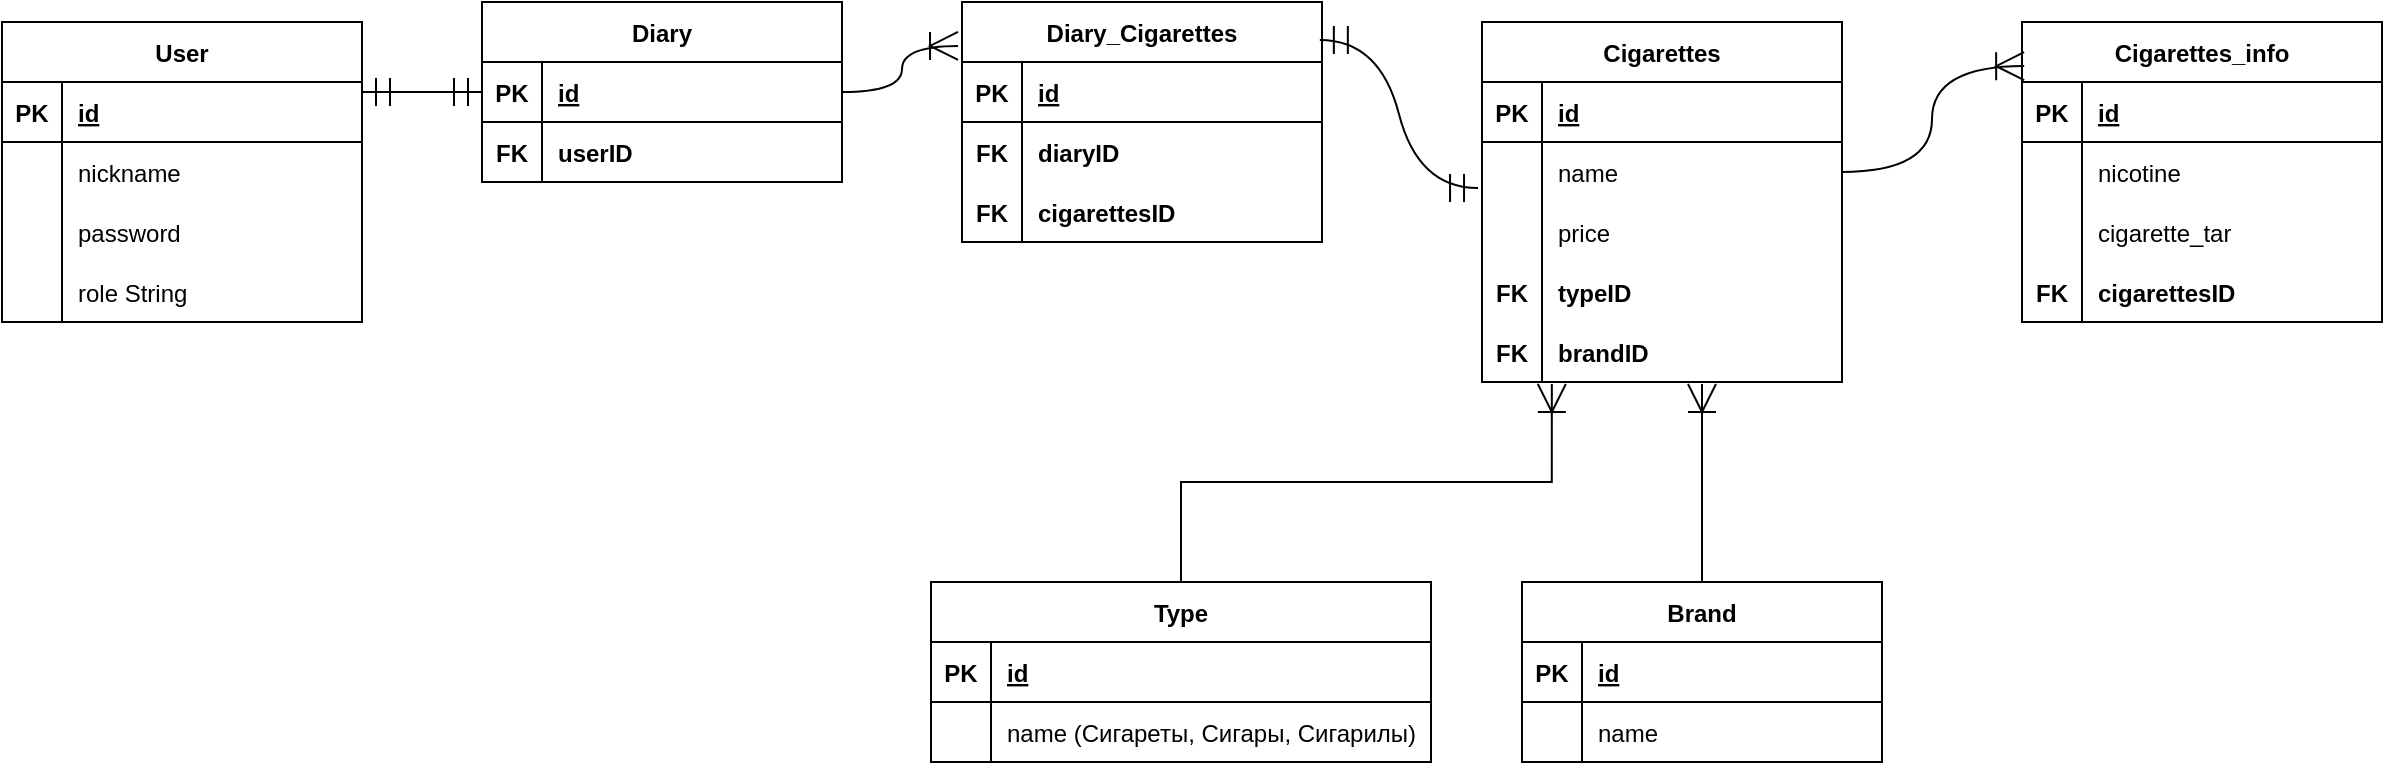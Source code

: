 <mxfile version="20.8.0" type="device"><diagram id="LQYx-QbCP8n7EV_rch3a" name="Страница 1"><mxGraphModel dx="2603" dy="764" grid="1" gridSize="10" guides="1" tooltips="1" connect="1" arrows="1" fold="1" page="1" pageScale="1" pageWidth="1169" pageHeight="827" math="0" shadow="0"><root><mxCell id="0"/><mxCell id="1" parent="0"/><mxCell id="upcpvD45nltauoaocapQ-5" value="User" style="shape=table;startSize=30;container=1;collapsible=1;childLayout=tableLayout;fixedRows=1;rowLines=0;fontStyle=1;align=center;resizeLast=1;" parent="1" vertex="1"><mxGeometry x="-130" y="210" width="180" height="150" as="geometry"/></mxCell><mxCell id="upcpvD45nltauoaocapQ-6" value="" style="shape=tableRow;horizontal=0;startSize=0;swimlaneHead=0;swimlaneBody=0;fillColor=none;collapsible=0;dropTarget=0;points=[[0,0.5],[1,0.5]];portConstraint=eastwest;top=0;left=0;right=0;bottom=1;" parent="upcpvD45nltauoaocapQ-5" vertex="1"><mxGeometry y="30" width="180" height="30" as="geometry"/></mxCell><mxCell id="upcpvD45nltauoaocapQ-7" value="PK" style="shape=partialRectangle;connectable=0;fillColor=none;top=0;left=0;bottom=0;right=0;fontStyle=1;overflow=hidden;" parent="upcpvD45nltauoaocapQ-6" vertex="1"><mxGeometry width="30" height="30" as="geometry"><mxRectangle width="30" height="30" as="alternateBounds"/></mxGeometry></mxCell><mxCell id="upcpvD45nltauoaocapQ-8" value="id" style="shape=partialRectangle;connectable=0;fillColor=none;top=0;left=0;bottom=0;right=0;align=left;spacingLeft=6;fontStyle=5;overflow=hidden;" parent="upcpvD45nltauoaocapQ-6" vertex="1"><mxGeometry x="30" width="150" height="30" as="geometry"><mxRectangle width="150" height="30" as="alternateBounds"/></mxGeometry></mxCell><mxCell id="upcpvD45nltauoaocapQ-9" value="" style="shape=tableRow;horizontal=0;startSize=0;swimlaneHead=0;swimlaneBody=0;fillColor=none;collapsible=0;dropTarget=0;points=[[0,0.5],[1,0.5]];portConstraint=eastwest;top=0;left=0;right=0;bottom=0;" parent="upcpvD45nltauoaocapQ-5" vertex="1"><mxGeometry y="60" width="180" height="30" as="geometry"/></mxCell><mxCell id="upcpvD45nltauoaocapQ-10" value="" style="shape=partialRectangle;connectable=0;fillColor=none;top=0;left=0;bottom=0;right=0;editable=1;overflow=hidden;" parent="upcpvD45nltauoaocapQ-9" vertex="1"><mxGeometry width="30" height="30" as="geometry"><mxRectangle width="30" height="30" as="alternateBounds"/></mxGeometry></mxCell><mxCell id="upcpvD45nltauoaocapQ-11" value="nickname" style="shape=partialRectangle;connectable=0;fillColor=none;top=0;left=0;bottom=0;right=0;align=left;spacingLeft=6;overflow=hidden;" parent="upcpvD45nltauoaocapQ-9" vertex="1"><mxGeometry x="30" width="150" height="30" as="geometry"><mxRectangle width="150" height="30" as="alternateBounds"/></mxGeometry></mxCell><mxCell id="upcpvD45nltauoaocapQ-12" value="" style="shape=tableRow;horizontal=0;startSize=0;swimlaneHead=0;swimlaneBody=0;fillColor=none;collapsible=0;dropTarget=0;points=[[0,0.5],[1,0.5]];portConstraint=eastwest;top=0;left=0;right=0;bottom=0;" parent="upcpvD45nltauoaocapQ-5" vertex="1"><mxGeometry y="90" width="180" height="30" as="geometry"/></mxCell><mxCell id="upcpvD45nltauoaocapQ-13" value="" style="shape=partialRectangle;connectable=0;fillColor=none;top=0;left=0;bottom=0;right=0;editable=1;overflow=hidden;" parent="upcpvD45nltauoaocapQ-12" vertex="1"><mxGeometry width="30" height="30" as="geometry"><mxRectangle width="30" height="30" as="alternateBounds"/></mxGeometry></mxCell><mxCell id="upcpvD45nltauoaocapQ-14" value="password" style="shape=partialRectangle;connectable=0;fillColor=none;top=0;left=0;bottom=0;right=0;align=left;spacingLeft=6;overflow=hidden;" parent="upcpvD45nltauoaocapQ-12" vertex="1"><mxGeometry x="30" width="150" height="30" as="geometry"><mxRectangle width="150" height="30" as="alternateBounds"/></mxGeometry></mxCell><mxCell id="upcpvD45nltauoaocapQ-15" value="" style="shape=tableRow;horizontal=0;startSize=0;swimlaneHead=0;swimlaneBody=0;fillColor=none;collapsible=0;dropTarget=0;points=[[0,0.5],[1,0.5]];portConstraint=eastwest;top=0;left=0;right=0;bottom=0;" parent="upcpvD45nltauoaocapQ-5" vertex="1"><mxGeometry y="120" width="180" height="30" as="geometry"/></mxCell><mxCell id="upcpvD45nltauoaocapQ-16" value="" style="shape=partialRectangle;connectable=0;fillColor=none;top=0;left=0;bottom=0;right=0;editable=1;overflow=hidden;" parent="upcpvD45nltauoaocapQ-15" vertex="1"><mxGeometry width="30" height="30" as="geometry"><mxRectangle width="30" height="30" as="alternateBounds"/></mxGeometry></mxCell><mxCell id="upcpvD45nltauoaocapQ-17" value="role String" style="shape=partialRectangle;connectable=0;fillColor=none;top=0;left=0;bottom=0;right=0;align=left;spacingLeft=6;overflow=hidden;" parent="upcpvD45nltauoaocapQ-15" vertex="1"><mxGeometry x="30" width="150" height="30" as="geometry"><mxRectangle width="150" height="30" as="alternateBounds"/></mxGeometry></mxCell><mxCell id="upcpvD45nltauoaocapQ-18" value="Cigarettes" style="shape=table;startSize=30;container=1;collapsible=1;childLayout=tableLayout;fixedRows=1;rowLines=0;fontStyle=1;align=center;resizeLast=1;" parent="1" vertex="1"><mxGeometry x="610" y="210" width="180" height="180" as="geometry"/></mxCell><mxCell id="upcpvD45nltauoaocapQ-19" value="" style="shape=tableRow;horizontal=0;startSize=0;swimlaneHead=0;swimlaneBody=0;fillColor=none;collapsible=0;dropTarget=0;points=[[0,0.5],[1,0.5]];portConstraint=eastwest;top=0;left=0;right=0;bottom=1;" parent="upcpvD45nltauoaocapQ-18" vertex="1"><mxGeometry y="30" width="180" height="30" as="geometry"/></mxCell><mxCell id="upcpvD45nltauoaocapQ-20" value="PK" style="shape=partialRectangle;connectable=0;fillColor=none;top=0;left=0;bottom=0;right=0;fontStyle=1;overflow=hidden;" parent="upcpvD45nltauoaocapQ-19" vertex="1"><mxGeometry width="30" height="30" as="geometry"><mxRectangle width="30" height="30" as="alternateBounds"/></mxGeometry></mxCell><mxCell id="upcpvD45nltauoaocapQ-21" value="id" style="shape=partialRectangle;connectable=0;fillColor=none;top=0;left=0;bottom=0;right=0;align=left;spacingLeft=6;fontStyle=5;overflow=hidden;" parent="upcpvD45nltauoaocapQ-19" vertex="1"><mxGeometry x="30" width="150" height="30" as="geometry"><mxRectangle width="150" height="30" as="alternateBounds"/></mxGeometry></mxCell><mxCell id="upcpvD45nltauoaocapQ-22" value="" style="shape=tableRow;horizontal=0;startSize=0;swimlaneHead=0;swimlaneBody=0;fillColor=none;collapsible=0;dropTarget=0;points=[[0,0.5],[1,0.5]];portConstraint=eastwest;top=0;left=0;right=0;bottom=0;" parent="upcpvD45nltauoaocapQ-18" vertex="1"><mxGeometry y="60" width="180" height="30" as="geometry"/></mxCell><mxCell id="upcpvD45nltauoaocapQ-23" value="" style="shape=partialRectangle;connectable=0;fillColor=none;top=0;left=0;bottom=0;right=0;editable=1;overflow=hidden;" parent="upcpvD45nltauoaocapQ-22" vertex="1"><mxGeometry width="30" height="30" as="geometry"><mxRectangle width="30" height="30" as="alternateBounds"/></mxGeometry></mxCell><mxCell id="upcpvD45nltauoaocapQ-24" value="name" style="shape=partialRectangle;connectable=0;fillColor=none;top=0;left=0;bottom=0;right=0;align=left;spacingLeft=6;overflow=hidden;" parent="upcpvD45nltauoaocapQ-22" vertex="1"><mxGeometry x="30" width="150" height="30" as="geometry"><mxRectangle width="150" height="30" as="alternateBounds"/></mxGeometry></mxCell><mxCell id="upcpvD45nltauoaocapQ-25" value="" style="shape=tableRow;horizontal=0;startSize=0;swimlaneHead=0;swimlaneBody=0;fillColor=none;collapsible=0;dropTarget=0;points=[[0,0.5],[1,0.5]];portConstraint=eastwest;top=0;left=0;right=0;bottom=0;" parent="upcpvD45nltauoaocapQ-18" vertex="1"><mxGeometry y="90" width="180" height="30" as="geometry"/></mxCell><mxCell id="upcpvD45nltauoaocapQ-26" value="" style="shape=partialRectangle;connectable=0;fillColor=none;top=0;left=0;bottom=0;right=0;editable=1;overflow=hidden;" parent="upcpvD45nltauoaocapQ-25" vertex="1"><mxGeometry width="30" height="30" as="geometry"><mxRectangle width="30" height="30" as="alternateBounds"/></mxGeometry></mxCell><mxCell id="upcpvD45nltauoaocapQ-27" value="price" style="shape=partialRectangle;connectable=0;fillColor=none;top=0;left=0;bottom=0;right=0;align=left;spacingLeft=6;overflow=hidden;" parent="upcpvD45nltauoaocapQ-25" vertex="1"><mxGeometry x="30" width="150" height="30" as="geometry"><mxRectangle width="150" height="30" as="alternateBounds"/></mxGeometry></mxCell><mxCell id="jzzQ-giGuYTv-sc0ZSnp-31" value="" style="shape=tableRow;horizontal=0;startSize=0;swimlaneHead=0;swimlaneBody=0;fillColor=none;collapsible=0;dropTarget=0;points=[[0,0.5],[1,0.5]];portConstraint=eastwest;top=0;left=0;right=0;bottom=0;" vertex="1" parent="upcpvD45nltauoaocapQ-18"><mxGeometry y="120" width="180" height="30" as="geometry"/></mxCell><mxCell id="jzzQ-giGuYTv-sc0ZSnp-32" value="FK" style="shape=partialRectangle;connectable=0;fillColor=none;top=0;left=0;bottom=0;right=0;fontStyle=1;overflow=hidden;" vertex="1" parent="jzzQ-giGuYTv-sc0ZSnp-31"><mxGeometry width="30" height="30" as="geometry"><mxRectangle width="30" height="30" as="alternateBounds"/></mxGeometry></mxCell><mxCell id="jzzQ-giGuYTv-sc0ZSnp-33" value="typeID" style="shape=partialRectangle;connectable=0;fillColor=none;top=0;left=0;bottom=0;right=0;align=left;spacingLeft=6;fontStyle=1;overflow=hidden;" vertex="1" parent="jzzQ-giGuYTv-sc0ZSnp-31"><mxGeometry x="30" width="150" height="30" as="geometry"><mxRectangle width="150" height="30" as="alternateBounds"/></mxGeometry></mxCell><mxCell id="jzzQ-giGuYTv-sc0ZSnp-28" value="" style="shape=tableRow;horizontal=0;startSize=0;swimlaneHead=0;swimlaneBody=0;fillColor=none;collapsible=0;dropTarget=0;points=[[0,0.5],[1,0.5]];portConstraint=eastwest;top=0;left=0;right=0;bottom=0;fontStyle=1" vertex="1" parent="upcpvD45nltauoaocapQ-18"><mxGeometry y="150" width="180" height="30" as="geometry"/></mxCell><mxCell id="jzzQ-giGuYTv-sc0ZSnp-29" value="FK" style="shape=partialRectangle;connectable=0;fillColor=none;top=0;left=0;bottom=0;right=0;fontStyle=1;overflow=hidden;" vertex="1" parent="jzzQ-giGuYTv-sc0ZSnp-28"><mxGeometry width="30" height="30" as="geometry"><mxRectangle width="30" height="30" as="alternateBounds"/></mxGeometry></mxCell><mxCell id="jzzQ-giGuYTv-sc0ZSnp-30" value="brandID" style="shape=partialRectangle;connectable=0;fillColor=none;top=0;left=0;bottom=0;right=0;align=left;spacingLeft=6;fontStyle=1;overflow=hidden;" vertex="1" parent="jzzQ-giGuYTv-sc0ZSnp-28"><mxGeometry x="30" width="150" height="30" as="geometry"><mxRectangle width="150" height="30" as="alternateBounds"/></mxGeometry></mxCell><mxCell id="jzzQ-giGuYTv-sc0ZSnp-1" value="Type" style="shape=table;startSize=30;container=1;collapsible=1;childLayout=tableLayout;fixedRows=1;rowLines=0;fontStyle=1;align=center;resizeLast=1;" vertex="1" parent="1"><mxGeometry x="334.5" y="490" width="250" height="90" as="geometry"/></mxCell><mxCell id="jzzQ-giGuYTv-sc0ZSnp-2" value="" style="shape=tableRow;horizontal=0;startSize=0;swimlaneHead=0;swimlaneBody=0;fillColor=none;collapsible=0;dropTarget=0;points=[[0,0.5],[1,0.5]];portConstraint=eastwest;top=0;left=0;right=0;bottom=1;" vertex="1" parent="jzzQ-giGuYTv-sc0ZSnp-1"><mxGeometry y="30" width="250" height="30" as="geometry"/></mxCell><mxCell id="jzzQ-giGuYTv-sc0ZSnp-3" value="PK" style="shape=partialRectangle;connectable=0;fillColor=none;top=0;left=0;bottom=0;right=0;fontStyle=1;overflow=hidden;" vertex="1" parent="jzzQ-giGuYTv-sc0ZSnp-2"><mxGeometry width="30" height="30" as="geometry"><mxRectangle width="30" height="30" as="alternateBounds"/></mxGeometry></mxCell><mxCell id="jzzQ-giGuYTv-sc0ZSnp-4" value="id" style="shape=partialRectangle;connectable=0;fillColor=none;top=0;left=0;bottom=0;right=0;align=left;spacingLeft=6;fontStyle=5;overflow=hidden;" vertex="1" parent="jzzQ-giGuYTv-sc0ZSnp-2"><mxGeometry x="30" width="220" height="30" as="geometry"><mxRectangle width="220" height="30" as="alternateBounds"/></mxGeometry></mxCell><mxCell id="jzzQ-giGuYTv-sc0ZSnp-5" value="" style="shape=tableRow;horizontal=0;startSize=0;swimlaneHead=0;swimlaneBody=0;fillColor=none;collapsible=0;dropTarget=0;points=[[0,0.5],[1,0.5]];portConstraint=eastwest;top=0;left=0;right=0;bottom=0;" vertex="1" parent="jzzQ-giGuYTv-sc0ZSnp-1"><mxGeometry y="60" width="250" height="30" as="geometry"/></mxCell><mxCell id="jzzQ-giGuYTv-sc0ZSnp-6" value="" style="shape=partialRectangle;connectable=0;fillColor=none;top=0;left=0;bottom=0;right=0;editable=1;overflow=hidden;" vertex="1" parent="jzzQ-giGuYTv-sc0ZSnp-5"><mxGeometry width="30" height="30" as="geometry"><mxRectangle width="30" height="30" as="alternateBounds"/></mxGeometry></mxCell><mxCell id="jzzQ-giGuYTv-sc0ZSnp-7" value="name (Сигареты, Сигары, Сигарилы)" style="shape=partialRectangle;connectable=0;fillColor=none;top=0;left=0;bottom=0;right=0;align=left;spacingLeft=6;overflow=hidden;" vertex="1" parent="jzzQ-giGuYTv-sc0ZSnp-5"><mxGeometry x="30" width="220" height="30" as="geometry"><mxRectangle width="220" height="30" as="alternateBounds"/></mxGeometry></mxCell><mxCell id="jzzQ-giGuYTv-sc0ZSnp-14" value="Brand" style="shape=table;startSize=30;container=1;collapsible=1;childLayout=tableLayout;fixedRows=1;rowLines=0;fontStyle=1;align=center;resizeLast=1;" vertex="1" parent="1"><mxGeometry x="630" y="490" width="180" height="90" as="geometry"/></mxCell><mxCell id="jzzQ-giGuYTv-sc0ZSnp-15" value="" style="shape=tableRow;horizontal=0;startSize=0;swimlaneHead=0;swimlaneBody=0;fillColor=none;collapsible=0;dropTarget=0;points=[[0,0.5],[1,0.5]];portConstraint=eastwest;top=0;left=0;right=0;bottom=1;" vertex="1" parent="jzzQ-giGuYTv-sc0ZSnp-14"><mxGeometry y="30" width="180" height="30" as="geometry"/></mxCell><mxCell id="jzzQ-giGuYTv-sc0ZSnp-16" value="PK" style="shape=partialRectangle;connectable=0;fillColor=none;top=0;left=0;bottom=0;right=0;fontStyle=1;overflow=hidden;" vertex="1" parent="jzzQ-giGuYTv-sc0ZSnp-15"><mxGeometry width="30" height="30" as="geometry"><mxRectangle width="30" height="30" as="alternateBounds"/></mxGeometry></mxCell><mxCell id="jzzQ-giGuYTv-sc0ZSnp-17" value="id" style="shape=partialRectangle;connectable=0;fillColor=none;top=0;left=0;bottom=0;right=0;align=left;spacingLeft=6;fontStyle=5;overflow=hidden;" vertex="1" parent="jzzQ-giGuYTv-sc0ZSnp-15"><mxGeometry x="30" width="150" height="30" as="geometry"><mxRectangle width="150" height="30" as="alternateBounds"/></mxGeometry></mxCell><mxCell id="jzzQ-giGuYTv-sc0ZSnp-18" value="" style="shape=tableRow;horizontal=0;startSize=0;swimlaneHead=0;swimlaneBody=0;fillColor=none;collapsible=0;dropTarget=0;points=[[0,0.5],[1,0.5]];portConstraint=eastwest;top=0;left=0;right=0;bottom=0;" vertex="1" parent="jzzQ-giGuYTv-sc0ZSnp-14"><mxGeometry y="60" width="180" height="30" as="geometry"/></mxCell><mxCell id="jzzQ-giGuYTv-sc0ZSnp-19" value="" style="shape=partialRectangle;connectable=0;fillColor=none;top=0;left=0;bottom=0;right=0;editable=1;overflow=hidden;" vertex="1" parent="jzzQ-giGuYTv-sc0ZSnp-18"><mxGeometry width="30" height="30" as="geometry"><mxRectangle width="30" height="30" as="alternateBounds"/></mxGeometry></mxCell><mxCell id="jzzQ-giGuYTv-sc0ZSnp-20" value="name" style="shape=partialRectangle;connectable=0;fillColor=none;top=0;left=0;bottom=0;right=0;align=left;spacingLeft=6;overflow=hidden;" vertex="1" parent="jzzQ-giGuYTv-sc0ZSnp-18"><mxGeometry x="30" width="150" height="30" as="geometry"><mxRectangle width="150" height="30" as="alternateBounds"/></mxGeometry></mxCell><mxCell id="jzzQ-giGuYTv-sc0ZSnp-34" value="Cigarettes_info" style="shape=table;startSize=30;container=1;collapsible=1;childLayout=tableLayout;fixedRows=1;rowLines=0;fontStyle=1;align=center;resizeLast=1;" vertex="1" parent="1"><mxGeometry x="880" y="210" width="180" height="150" as="geometry"/></mxCell><mxCell id="jzzQ-giGuYTv-sc0ZSnp-35" value="" style="shape=tableRow;horizontal=0;startSize=0;swimlaneHead=0;swimlaneBody=0;fillColor=none;collapsible=0;dropTarget=0;points=[[0,0.5],[1,0.5]];portConstraint=eastwest;top=0;left=0;right=0;bottom=1;" vertex="1" parent="jzzQ-giGuYTv-sc0ZSnp-34"><mxGeometry y="30" width="180" height="30" as="geometry"/></mxCell><mxCell id="jzzQ-giGuYTv-sc0ZSnp-36" value="PK" style="shape=partialRectangle;connectable=0;fillColor=none;top=0;left=0;bottom=0;right=0;fontStyle=1;overflow=hidden;" vertex="1" parent="jzzQ-giGuYTv-sc0ZSnp-35"><mxGeometry width="30" height="30" as="geometry"><mxRectangle width="30" height="30" as="alternateBounds"/></mxGeometry></mxCell><mxCell id="jzzQ-giGuYTv-sc0ZSnp-37" value="id" style="shape=partialRectangle;connectable=0;fillColor=none;top=0;left=0;bottom=0;right=0;align=left;spacingLeft=6;fontStyle=5;overflow=hidden;" vertex="1" parent="jzzQ-giGuYTv-sc0ZSnp-35"><mxGeometry x="30" width="150" height="30" as="geometry"><mxRectangle width="150" height="30" as="alternateBounds"/></mxGeometry></mxCell><mxCell id="jzzQ-giGuYTv-sc0ZSnp-38" value="" style="shape=tableRow;horizontal=0;startSize=0;swimlaneHead=0;swimlaneBody=0;fillColor=none;collapsible=0;dropTarget=0;points=[[0,0.5],[1,0.5]];portConstraint=eastwest;top=0;left=0;right=0;bottom=0;" vertex="1" parent="jzzQ-giGuYTv-sc0ZSnp-34"><mxGeometry y="60" width="180" height="30" as="geometry"/></mxCell><mxCell id="jzzQ-giGuYTv-sc0ZSnp-39" value="" style="shape=partialRectangle;connectable=0;fillColor=none;top=0;left=0;bottom=0;right=0;editable=1;overflow=hidden;" vertex="1" parent="jzzQ-giGuYTv-sc0ZSnp-38"><mxGeometry width="30" height="30" as="geometry"><mxRectangle width="30" height="30" as="alternateBounds"/></mxGeometry></mxCell><mxCell id="jzzQ-giGuYTv-sc0ZSnp-40" value="nicotine" style="shape=partialRectangle;connectable=0;fillColor=none;top=0;left=0;bottom=0;right=0;align=left;spacingLeft=6;overflow=hidden;" vertex="1" parent="jzzQ-giGuYTv-sc0ZSnp-38"><mxGeometry x="30" width="150" height="30" as="geometry"><mxRectangle width="150" height="30" as="alternateBounds"/></mxGeometry></mxCell><mxCell id="jzzQ-giGuYTv-sc0ZSnp-50" value="" style="shape=tableRow;horizontal=0;startSize=0;swimlaneHead=0;swimlaneBody=0;fillColor=none;collapsible=0;dropTarget=0;points=[[0,0.5],[1,0.5]];portConstraint=eastwest;top=0;left=0;right=0;bottom=0;" vertex="1" parent="jzzQ-giGuYTv-sc0ZSnp-34"><mxGeometry y="90" width="180" height="30" as="geometry"/></mxCell><mxCell id="jzzQ-giGuYTv-sc0ZSnp-51" value="" style="shape=partialRectangle;connectable=0;fillColor=none;top=0;left=0;bottom=0;right=0;editable=1;overflow=hidden;" vertex="1" parent="jzzQ-giGuYTv-sc0ZSnp-50"><mxGeometry width="30" height="30" as="geometry"><mxRectangle width="30" height="30" as="alternateBounds"/></mxGeometry></mxCell><mxCell id="jzzQ-giGuYTv-sc0ZSnp-52" value="cigarette_tar" style="shape=partialRectangle;connectable=0;fillColor=none;top=0;left=0;bottom=0;right=0;align=left;spacingLeft=6;overflow=hidden;" vertex="1" parent="jzzQ-giGuYTv-sc0ZSnp-50"><mxGeometry x="30" width="150" height="30" as="geometry"><mxRectangle width="150" height="30" as="alternateBounds"/></mxGeometry></mxCell><mxCell id="jzzQ-giGuYTv-sc0ZSnp-47" value="" style="shape=tableRow;horizontal=0;startSize=0;swimlaneHead=0;swimlaneBody=0;fillColor=none;collapsible=0;dropTarget=0;points=[[0,0.5],[1,0.5]];portConstraint=eastwest;top=0;left=0;right=0;bottom=0;fontStyle=1" vertex="1" parent="jzzQ-giGuYTv-sc0ZSnp-34"><mxGeometry y="120" width="180" height="30" as="geometry"/></mxCell><mxCell id="jzzQ-giGuYTv-sc0ZSnp-48" value="FK" style="shape=partialRectangle;connectable=0;fillColor=none;top=0;left=0;bottom=0;right=0;fontStyle=1;overflow=hidden;" vertex="1" parent="jzzQ-giGuYTv-sc0ZSnp-47"><mxGeometry width="30" height="30" as="geometry"><mxRectangle width="30" height="30" as="alternateBounds"/></mxGeometry></mxCell><mxCell id="jzzQ-giGuYTv-sc0ZSnp-49" value="cigarettesID" style="shape=partialRectangle;connectable=0;fillColor=none;top=0;left=0;bottom=0;right=0;align=left;spacingLeft=6;fontStyle=1;overflow=hidden;" vertex="1" parent="jzzQ-giGuYTv-sc0ZSnp-47"><mxGeometry x="30" width="150" height="30" as="geometry"><mxRectangle width="150" height="30" as="alternateBounds"/></mxGeometry></mxCell><mxCell id="jzzQ-giGuYTv-sc0ZSnp-53" value="" style="fontSize=12;html=1;endArrow=ERoneToMany;rounded=0;exitX=1;exitY=0.5;exitDx=0;exitDy=0;entryX=0.006;entryY=0.147;entryDx=0;entryDy=0;entryPerimeter=0;edgeStyle=orthogonalEdgeStyle;curved=1;endSize=12;startSize=12;" edge="1" parent="1" source="upcpvD45nltauoaocapQ-22" target="jzzQ-giGuYTv-sc0ZSnp-34"><mxGeometry width="100" height="100" relative="1" as="geometry"><mxPoint x="860" y="550" as="sourcePoint"/><mxPoint x="960" y="450" as="targetPoint"/></mxGeometry></mxCell><mxCell id="jzzQ-giGuYTv-sc0ZSnp-54" value="" style="fontSize=12;html=1;endArrow=ERoneToMany;rounded=0;startSize=12;endSize=12;exitX=0.5;exitY=0;exitDx=0;exitDy=0;entryX=0.194;entryY=1.033;entryDx=0;entryDy=0;entryPerimeter=0;edgeStyle=orthogonalEdgeStyle;" edge="1" parent="1" source="jzzQ-giGuYTv-sc0ZSnp-1" target="jzzQ-giGuYTv-sc0ZSnp-28"><mxGeometry width="100" height="100" relative="1" as="geometry"><mxPoint x="530" y="810" as="sourcePoint"/><mxPoint x="630" y="710" as="targetPoint"/></mxGeometry></mxCell><mxCell id="jzzQ-giGuYTv-sc0ZSnp-55" value="" style="fontSize=12;html=1;endArrow=ERoneToMany;rounded=0;startSize=12;endSize=12;exitX=0.5;exitY=0;exitDx=0;exitDy=0;" edge="1" parent="1" source="jzzQ-giGuYTv-sc0ZSnp-14"><mxGeometry width="100" height="100" relative="1" as="geometry"><mxPoint x="440" y="810" as="sourcePoint"/><mxPoint x="720" y="391" as="targetPoint"/></mxGeometry></mxCell><mxCell id="jzzQ-giGuYTv-sc0ZSnp-56" value="Diary" style="shape=table;startSize=30;container=1;collapsible=1;childLayout=tableLayout;fixedRows=1;rowLines=0;fontStyle=1;align=center;resizeLast=1;" vertex="1" parent="1"><mxGeometry x="110" y="200" width="180" height="90" as="geometry"/></mxCell><mxCell id="jzzQ-giGuYTv-sc0ZSnp-57" value="" style="shape=tableRow;horizontal=0;startSize=0;swimlaneHead=0;swimlaneBody=0;fillColor=none;collapsible=0;dropTarget=0;points=[[0,0.5],[1,0.5]];portConstraint=eastwest;top=0;left=0;right=0;bottom=1;" vertex="1" parent="jzzQ-giGuYTv-sc0ZSnp-56"><mxGeometry y="30" width="180" height="30" as="geometry"/></mxCell><mxCell id="jzzQ-giGuYTv-sc0ZSnp-58" value="PK" style="shape=partialRectangle;connectable=0;fillColor=none;top=0;left=0;bottom=0;right=0;fontStyle=1;overflow=hidden;" vertex="1" parent="jzzQ-giGuYTv-sc0ZSnp-57"><mxGeometry width="30" height="30" as="geometry"><mxRectangle width="30" height="30" as="alternateBounds"/></mxGeometry></mxCell><mxCell id="jzzQ-giGuYTv-sc0ZSnp-59" value="id" style="shape=partialRectangle;connectable=0;fillColor=none;top=0;left=0;bottom=0;right=0;align=left;spacingLeft=6;fontStyle=5;overflow=hidden;" vertex="1" parent="jzzQ-giGuYTv-sc0ZSnp-57"><mxGeometry x="30" width="150" height="30" as="geometry"><mxRectangle width="150" height="30" as="alternateBounds"/></mxGeometry></mxCell><mxCell id="jzzQ-giGuYTv-sc0ZSnp-69" value="" style="shape=tableRow;horizontal=0;startSize=0;swimlaneHead=0;swimlaneBody=0;fillColor=none;collapsible=0;dropTarget=0;points=[[0,0.5],[1,0.5]];portConstraint=eastwest;top=0;left=0;right=0;bottom=0;" vertex="1" parent="jzzQ-giGuYTv-sc0ZSnp-56"><mxGeometry y="60" width="180" height="30" as="geometry"/></mxCell><mxCell id="jzzQ-giGuYTv-sc0ZSnp-70" value="FK" style="shape=partialRectangle;connectable=0;fillColor=none;top=0;left=0;bottom=0;right=0;fontStyle=1;overflow=hidden;" vertex="1" parent="jzzQ-giGuYTv-sc0ZSnp-69"><mxGeometry width="30" height="30" as="geometry"><mxRectangle width="30" height="30" as="alternateBounds"/></mxGeometry></mxCell><mxCell id="jzzQ-giGuYTv-sc0ZSnp-71" value="userID" style="shape=partialRectangle;connectable=0;fillColor=none;top=0;left=0;bottom=0;right=0;align=left;spacingLeft=6;fontStyle=1;overflow=hidden;" vertex="1" parent="jzzQ-giGuYTv-sc0ZSnp-69"><mxGeometry x="30" width="150" height="30" as="geometry"><mxRectangle width="150" height="30" as="alternateBounds"/></mxGeometry></mxCell><mxCell id="jzzQ-giGuYTv-sc0ZSnp-72" value="" style="fontSize=12;html=1;endArrow=ERmandOne;startArrow=ERmandOne;rounded=0;startSize=12;endSize=12;entryX=0;entryY=0.5;entryDx=0;entryDy=0;" edge="1" parent="1" target="jzzQ-giGuYTv-sc0ZSnp-57"><mxGeometry width="100" height="100" relative="1" as="geometry"><mxPoint x="50" y="245" as="sourcePoint"/><mxPoint x="130" y="530" as="targetPoint"/></mxGeometry></mxCell><mxCell id="jzzQ-giGuYTv-sc0ZSnp-73" value="Diary_Cigarettes" style="shape=table;startSize=30;container=1;collapsible=1;childLayout=tableLayout;fixedRows=1;rowLines=0;fontStyle=1;align=center;resizeLast=1;" vertex="1" parent="1"><mxGeometry x="350" y="200" width="180" height="120" as="geometry"/></mxCell><mxCell id="jzzQ-giGuYTv-sc0ZSnp-74" value="" style="shape=tableRow;horizontal=0;startSize=0;swimlaneHead=0;swimlaneBody=0;fillColor=none;collapsible=0;dropTarget=0;points=[[0,0.5],[1,0.5]];portConstraint=eastwest;top=0;left=0;right=0;bottom=1;" vertex="1" parent="jzzQ-giGuYTv-sc0ZSnp-73"><mxGeometry y="30" width="180" height="30" as="geometry"/></mxCell><mxCell id="jzzQ-giGuYTv-sc0ZSnp-75" value="PK" style="shape=partialRectangle;connectable=0;fillColor=none;top=0;left=0;bottom=0;right=0;fontStyle=1;overflow=hidden;" vertex="1" parent="jzzQ-giGuYTv-sc0ZSnp-74"><mxGeometry width="30" height="30" as="geometry"><mxRectangle width="30" height="30" as="alternateBounds"/></mxGeometry></mxCell><mxCell id="jzzQ-giGuYTv-sc0ZSnp-76" value="id" style="shape=partialRectangle;connectable=0;fillColor=none;top=0;left=0;bottom=0;right=0;align=left;spacingLeft=6;fontStyle=5;overflow=hidden;" vertex="1" parent="jzzQ-giGuYTv-sc0ZSnp-74"><mxGeometry x="30" width="150" height="30" as="geometry"><mxRectangle width="150" height="30" as="alternateBounds"/></mxGeometry></mxCell><mxCell id="jzzQ-giGuYTv-sc0ZSnp-86" value="" style="shape=tableRow;horizontal=0;startSize=0;swimlaneHead=0;swimlaneBody=0;fillColor=none;collapsible=0;dropTarget=0;points=[[0,0.5],[1,0.5]];portConstraint=eastwest;top=0;left=0;right=0;bottom=0;" vertex="1" parent="jzzQ-giGuYTv-sc0ZSnp-73"><mxGeometry y="60" width="180" height="30" as="geometry"/></mxCell><mxCell id="jzzQ-giGuYTv-sc0ZSnp-87" value="FK" style="shape=partialRectangle;connectable=0;fillColor=none;top=0;left=0;bottom=0;right=0;fontStyle=1;overflow=hidden;" vertex="1" parent="jzzQ-giGuYTv-sc0ZSnp-86"><mxGeometry width="30" height="30" as="geometry"><mxRectangle width="30" height="30" as="alternateBounds"/></mxGeometry></mxCell><mxCell id="jzzQ-giGuYTv-sc0ZSnp-88" value="diaryID" style="shape=partialRectangle;connectable=0;fillColor=none;top=0;left=0;bottom=0;right=0;align=left;spacingLeft=6;fontStyle=1;overflow=hidden;" vertex="1" parent="jzzQ-giGuYTv-sc0ZSnp-86"><mxGeometry x="30" width="150" height="30" as="geometry"><mxRectangle width="150" height="30" as="alternateBounds"/></mxGeometry></mxCell><mxCell id="jzzQ-giGuYTv-sc0ZSnp-89" value="" style="shape=tableRow;horizontal=0;startSize=0;swimlaneHead=0;swimlaneBody=0;fillColor=none;collapsible=0;dropTarget=0;points=[[0,0.5],[1,0.5]];portConstraint=eastwest;top=0;left=0;right=0;bottom=0;" vertex="1" parent="jzzQ-giGuYTv-sc0ZSnp-73"><mxGeometry y="90" width="180" height="30" as="geometry"/></mxCell><mxCell id="jzzQ-giGuYTv-sc0ZSnp-90" value="FK" style="shape=partialRectangle;connectable=0;fillColor=none;top=0;left=0;bottom=0;right=0;fontStyle=1;overflow=hidden;" vertex="1" parent="jzzQ-giGuYTv-sc0ZSnp-89"><mxGeometry width="30" height="30" as="geometry"><mxRectangle width="30" height="30" as="alternateBounds"/></mxGeometry></mxCell><mxCell id="jzzQ-giGuYTv-sc0ZSnp-91" value="cigarettesID" style="shape=partialRectangle;connectable=0;fillColor=none;top=0;left=0;bottom=0;right=0;align=left;spacingLeft=6;fontStyle=1;overflow=hidden;" vertex="1" parent="jzzQ-giGuYTv-sc0ZSnp-89"><mxGeometry x="30" width="150" height="30" as="geometry"><mxRectangle width="150" height="30" as="alternateBounds"/></mxGeometry></mxCell><mxCell id="jzzQ-giGuYTv-sc0ZSnp-92" value="" style="edgeStyle=orthogonalEdgeStyle;fontSize=12;html=1;endArrow=ERoneToMany;rounded=0;startSize=12;endSize=12;exitX=1;exitY=0.5;exitDx=0;exitDy=0;entryX=-0.011;entryY=0.183;entryDx=0;entryDy=0;entryPerimeter=0;curved=1;" edge="1" parent="1" source="jzzQ-giGuYTv-sc0ZSnp-57" target="jzzQ-giGuYTv-sc0ZSnp-73"><mxGeometry width="100" height="100" relative="1" as="geometry"><mxPoint x="150" y="560" as="sourcePoint"/><mxPoint x="250" y="460" as="targetPoint"/></mxGeometry></mxCell><mxCell id="jzzQ-giGuYTv-sc0ZSnp-93" value="" style="edgeStyle=entityRelationEdgeStyle;fontSize=12;html=1;endArrow=ERmandOne;startArrow=ERmandOne;rounded=0;startSize=12;endSize=12;curved=1;entryX=-0.011;entryY=0.767;entryDx=0;entryDy=0;entryPerimeter=0;exitX=0.994;exitY=0.158;exitDx=0;exitDy=0;exitPerimeter=0;" edge="1" parent="1" source="jzzQ-giGuYTv-sc0ZSnp-73" target="upcpvD45nltauoaocapQ-22"><mxGeometry width="100" height="100" relative="1" as="geometry"><mxPoint x="490" y="500" as="sourcePoint"/><mxPoint x="590" y="400" as="targetPoint"/></mxGeometry></mxCell></root></mxGraphModel></diagram></mxfile>